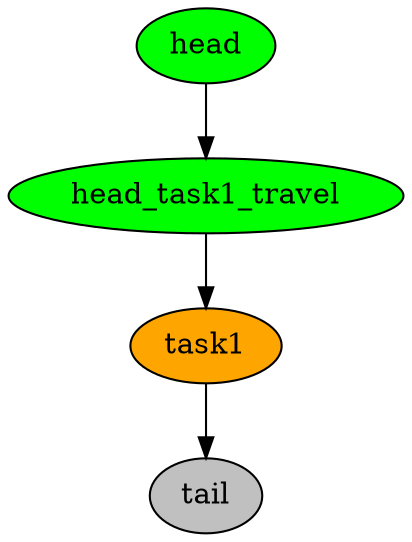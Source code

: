 digraph timeline {
head[label="head",style=filled,fillcolor=green,fontcolor=black];
head_task1_travel[label="head_task1_travel",style=filled,fillcolor=green,fontcolor=black];
task1[label="task1",style=filled,fillcolor=orange,fontcolor=black];
tail[label="tail",style=filled,fillcolor=gray,fontcolor=black];
"head"->"head_task1_travel"[color=black];
"head_task1_travel"->"task1"[color=black];
"task1"->"tail"[color=black];
}

